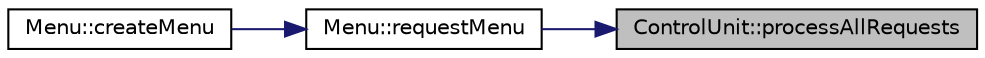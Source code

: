 digraph "ControlUnit::processAllRequests"
{
 // LATEX_PDF_SIZE
  edge [fontname="Helvetica",fontsize="10",labelfontname="Helvetica",labelfontsize="10"];
  node [fontname="Helvetica",fontsize="10",shape=record];
  rankdir="RL";
  Node1 [label="ControlUnit::processAllRequests",height=0.2,width=0.4,color="black", fillcolor="grey75", style="filled", fontcolor="black",tooltip="Processes all the requests awaiting to be processed."];
  Node1 -> Node2 [dir="back",color="midnightblue",fontsize="10",style="solid"];
  Node2 [label="Menu::requestMenu",height=0.2,width=0.4,color="black", fillcolor="white", style="filled",URL="$class_menu.html#a487b6f5a08f24a82956d18e9206ce605",tooltip="Enters the request menu, which allows the user to create, delete and manage requests."];
  Node2 -> Node3 [dir="back",color="midnightblue",fontsize="10",style="solid"];
  Node3 [label="Menu::createMenu",height=0.2,width=0.4,color="black", fillcolor="white", style="filled",URL="$class_menu.html#a4cf70fb5ce8bc6bfcad587d74ff644d4",tooltip="Creates the menu."];
}
